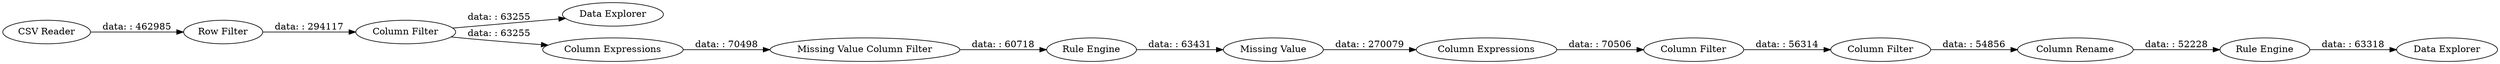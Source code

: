 digraph {
	"3793255984192790551_15" [label="Rule Engine"]
	"3793255984192790551_16" [label="Missing Value"]
	"3793255984192790551_3" [label="Column Filter"]
	"3793255984192790551_2" [label="Row Filter"]
	"3793255984192790551_22" [label="Data Explorer"]
	"3793255984192790551_19" [label="Column Filter"]
	"3793255984192790551_12" [label="Missing Value Column Filter"]
	"3793255984192790551_17" [label="Column Expressions"]
	"3793255984192790551_18" [label="Column Filter"]
	"3793255984192790551_1" [label="CSV Reader"]
	"3793255984192790551_4" [label="Data Explorer"]
	"3793255984192790551_20" [label="Column Rename"]
	"3793255984192790551_6" [label="Column Expressions"]
	"3793255984192790551_21" [label="Rule Engine"]
	"3793255984192790551_15" -> "3793255984192790551_16" [label="data: : 63431"]
	"3793255984192790551_19" -> "3793255984192790551_20" [label="data: : 54856"]
	"3793255984192790551_2" -> "3793255984192790551_3" [label="data: : 294117"]
	"3793255984192790551_3" -> "3793255984192790551_6" [label="data: : 63255"]
	"3793255984192790551_6" -> "3793255984192790551_12" [label="data: : 70498"]
	"3793255984192790551_1" -> "3793255984192790551_2" [label="data: : 462985"]
	"3793255984192790551_17" -> "3793255984192790551_18" [label="data: : 70506"]
	"3793255984192790551_16" -> "3793255984192790551_17" [label="data: : 270079"]
	"3793255984192790551_21" -> "3793255984192790551_4" [label="data: : 63318"]
	"3793255984192790551_20" -> "3793255984192790551_21" [label="data: : 52228"]
	"3793255984192790551_12" -> "3793255984192790551_15" [label="data: : 60718"]
	"3793255984192790551_3" -> "3793255984192790551_22" [label="data: : 63255"]
	"3793255984192790551_18" -> "3793255984192790551_19" [label="data: : 56314"]
	rankdir=LR
}
